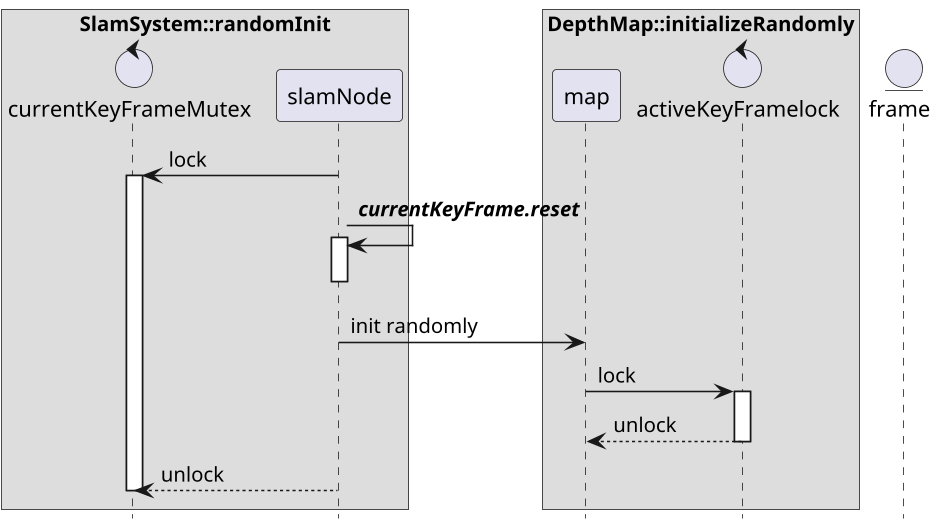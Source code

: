 @startuml
skinparam dpi 150
hide footbox

control currentKeyFrameMutex
box "SlamSystem::randomInit"
participant currentKeyFrameMutex
participant slamNode
end box

control activeKeyFramelock
box "DepthMap::initializeRandomly"
participant map
participant activeKeyFramelock
end box

entity frame

slamNode -> currentKeyFrameMutex : lock
activate currentKeyFrameMutex

slamNode -> slamNode: //**currentKeyFrame.reset**//
activate slamNode
deactivate slamNode

slamNode -> map: init randomly

map -> activeKeyFramelock : lock
activate activeKeyFramelock




map <-- activeKeyFramelock : unlock
deactivate activeKeyFramelock




slamNode --> currentKeyFrameMutex : unlock
deactivate currentKeyFrameMutex


@enduml
